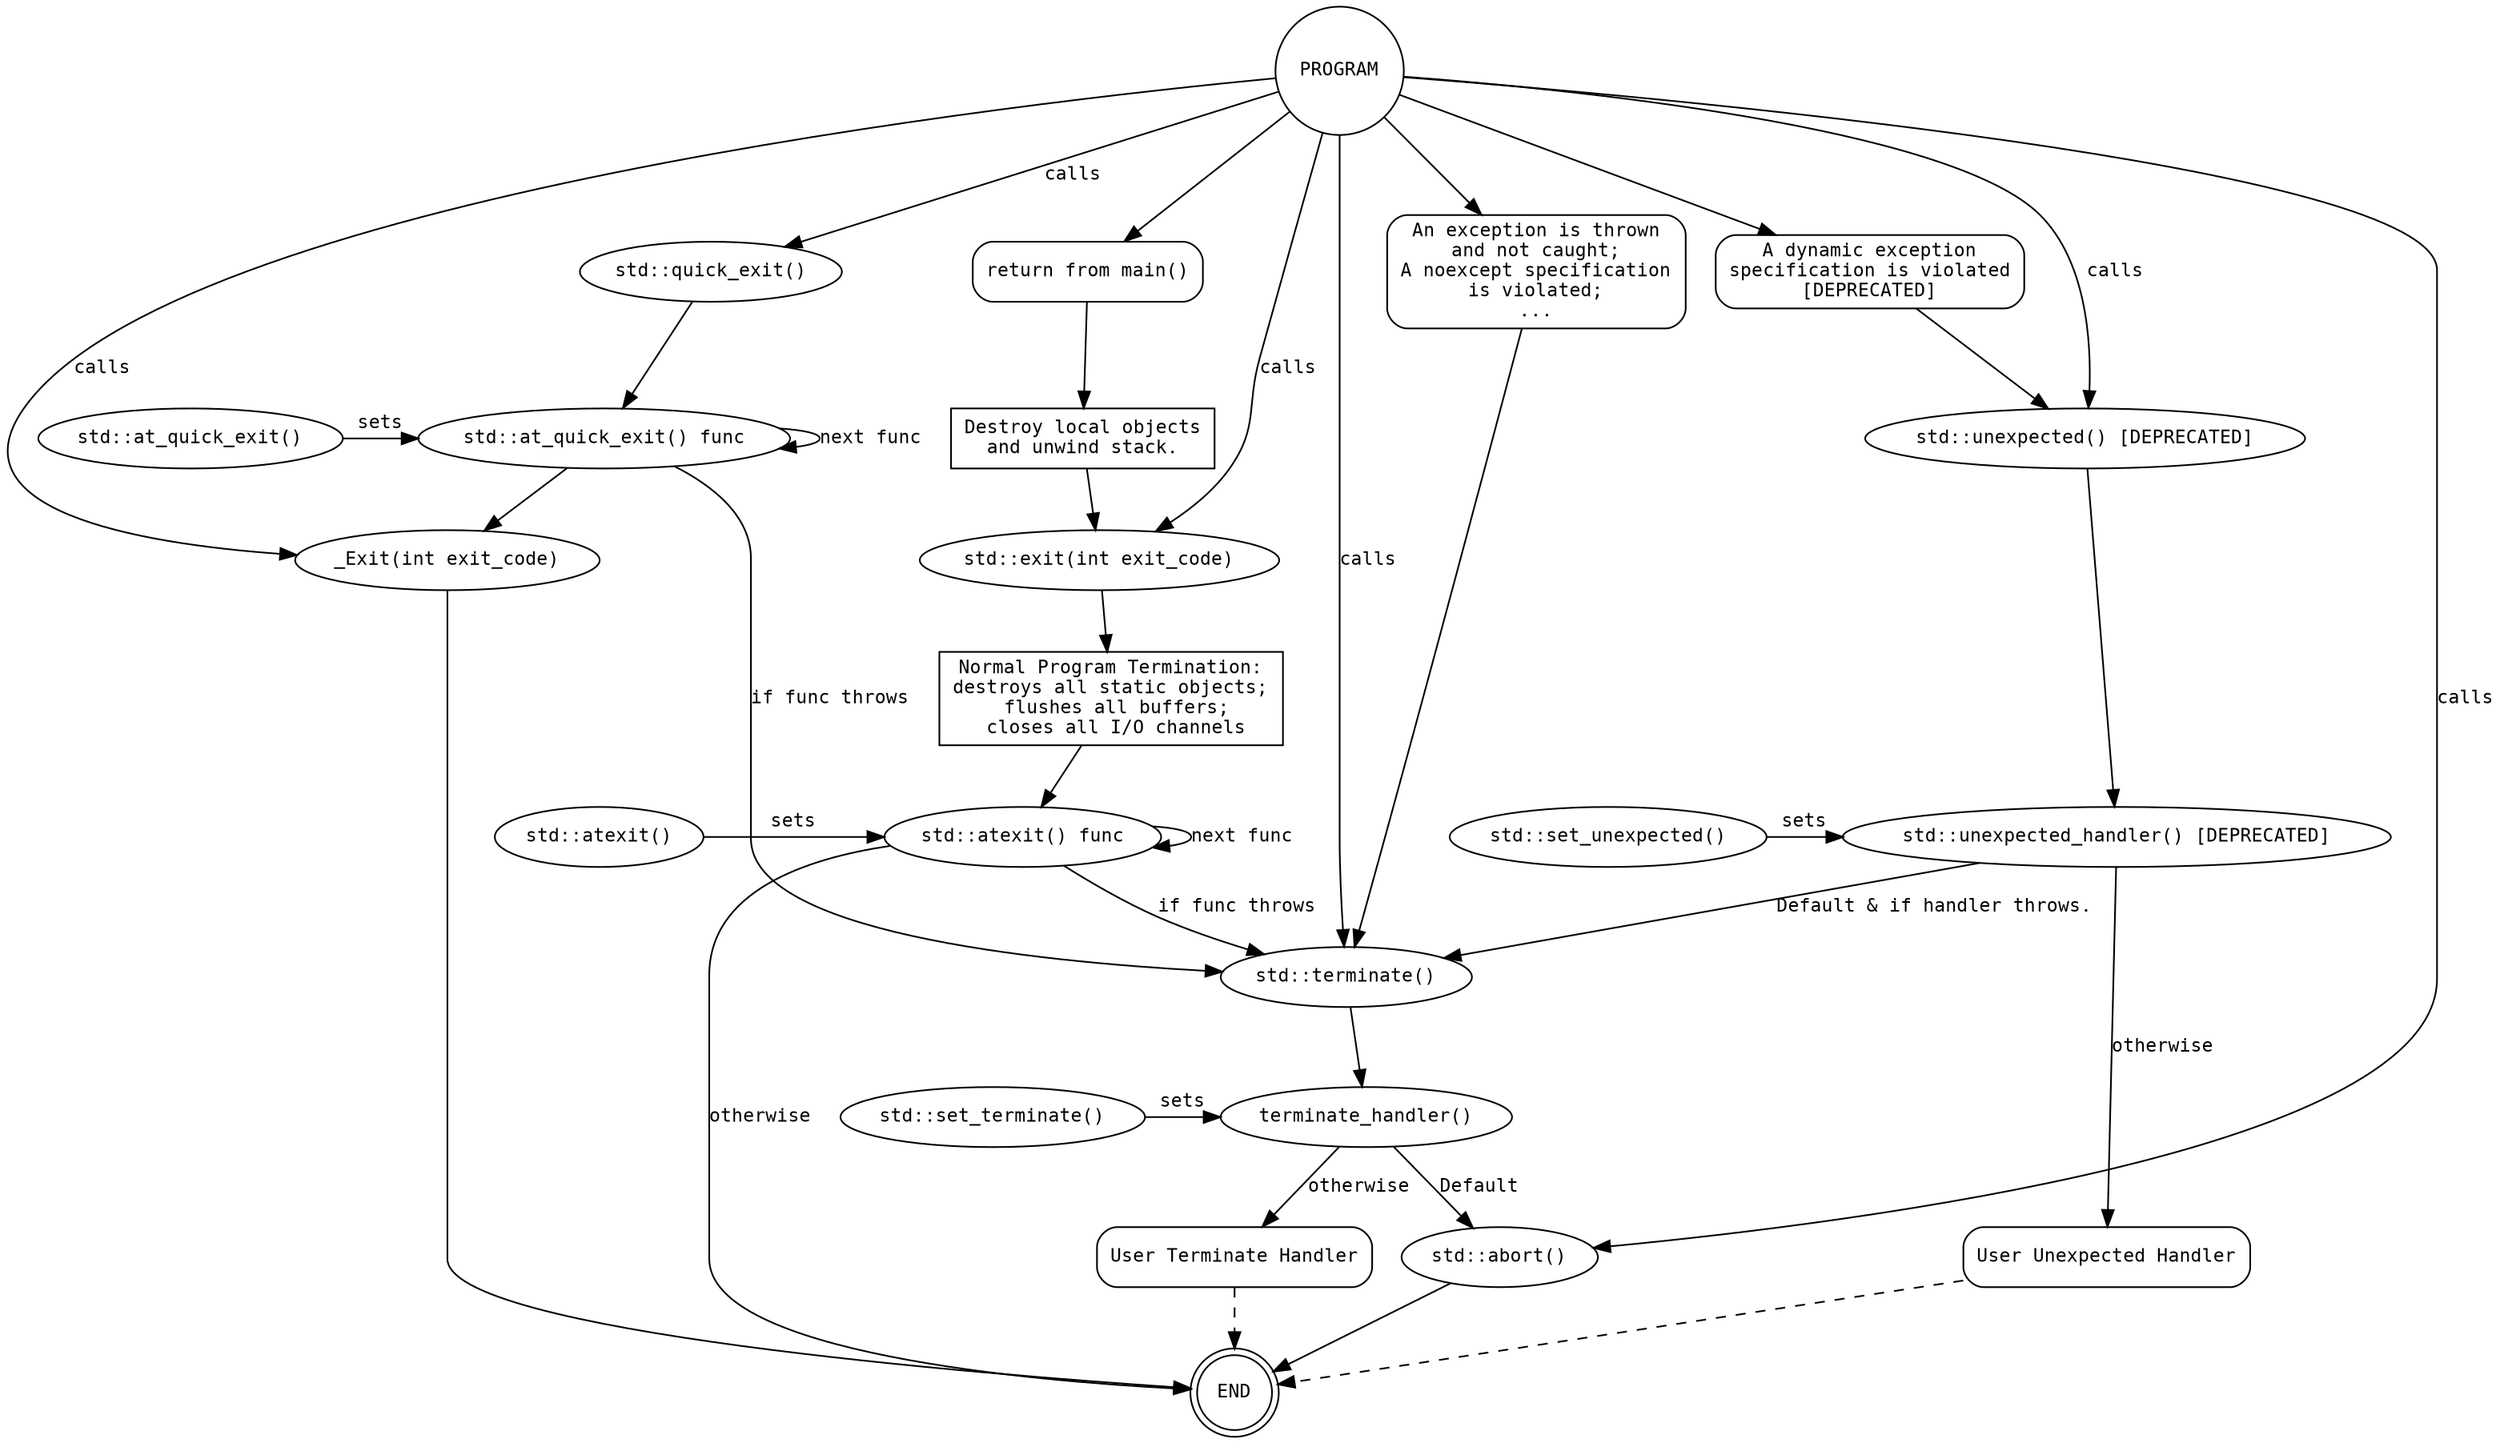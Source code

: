 // http://www.graphviz.org/doc/info/attrs.html
digraph g{
  node [fontsize=11,fontname="Monospace"];
  edge [fontsize=11,fontname="Monospace"];
  //rankdir=LR
   
  exit                      [label="std::exit(int exit_code)"]
  Cleanup                   [label="Normal Program Termination:\ndestroys all static objects;\n flushes all buffers;\n closes all I/O channels",shape=box];
  atexit_func               [label="std::atexit() func"];
  atexit                    [label="std::atexit()"];
  terminate                 [label="std::terminate()"]
  abort                     [label="std::abort()"]
  quick_exit                [label="std::quick_exit()"]
  at_quick_exit_func        [label="std::at_quick_exit() func"];
  at_quick_exit             [label="std::at_quick_exit()"];
  _Exit                     [label="_Exit(int exit_code)"]
  terminate_handler         [label="terminate_handler()"]
  mainReturn                [label="return from main()",shape=box,style="rounded"];
  destroyLocal              [label="Destroy local objects\nand unwind stack.", shape=box];
  terminateCause            [label="An exception is thrown\nand not caught;\nA noexcept specification\nis violated;\n...",shape=box,style="rounded"];
  unexpectedCause           [label="A dynamic exception\nspecification is violated\n[DEPRECATED]",shape=box,style="rounded"];
  unexpected                [label="std::unexpected() [DEPRECATED]"]
  unexpected_handler        [label="std::unexpected_handler() [DEPRECATED]"];
  user_unexpected_handler   [label="User Unexpected Handler",shape=box,style="rounded"]
  set_unexpected            [label="std::set_unexpected()"]
  user_terminate_handler    [label="User Terminate Handler",shape=box,style="rounded"];
  set_terminate             [label="std::set_terminate()"]
  PROGRAM                       [shape=circle];
  END                       [shape=doublecircle];

  PROGRAM -> mainReturn
  PROGRAM -> terminateCause
  PROGRAM -> unexpectedCause
  PROGRAM -> exit [label=calls]
  PROGRAM -> quick_exit [label=calls]
  PROGRAM -> unexpected [label=calls]
  PROGRAM -> abort [label=calls]
  PROGRAM -> terminate [label=calls]
  PROGRAM -> _Exit [label=calls]
  
  exit  -> Cleanup;
  Cleanup -> atexit_func;
  atexit -> atexit_func [label=sets]
  atexit_func -> atexit_func [label="next func"]
  atexit_func -> terminate [label="if func throws"];
  atexit_func -> END [label=otherwise]
  abort -> END
  
  at_quick_exit -> at_quick_exit_func [label=sets]
  quick_exit-> at_quick_exit_func; 
  at_quick_exit_func -> at_quick_exit_func [label="next func"];
  at_quick_exit_func -> terminate [label="if func throws"];
  at_quick_exit_func -> _Exit
  
  _Exit -> END
  terminate -> terminate_handler
  terminate_handler -> abort [label="Default"]
  terminate_handler -> user_terminate_handler [label="otherwise"]
  set_terminate -> terminate_handler [label=sets]
  terminateCause -> terminate
  
  mainReturn -> destroyLocal
  destroyLocal -> exit

  unexpectedCause -> unexpected
  unexpected -> unexpected_handler
  unexpected_handler -> terminate [label="Default & if handler throws."]
  unexpected_handler -> user_unexpected_handler [label=otherwise];
  set_unexpected -> unexpected_handler [label=sets];  
  
  user_unexpected_handler -> END [style=dashed];
  user_terminate_handler -> END [style=dashed];
  
  {rank=source; PROGRAM }
  {rank=same; mainReturn terminateCause unexpectedCause}  
  
  {rank=same; at_quick_exit at_quick_exit_func}
  {rank=same; set_terminate terminate_handler}
  {rank=same; set_unexpected unexpected_handler}
  {rank=same; atexit atexit_func}
  
  {rank=same; user_unexpected_handler user_terminate_handler}
  {rank=sink; END }
}

